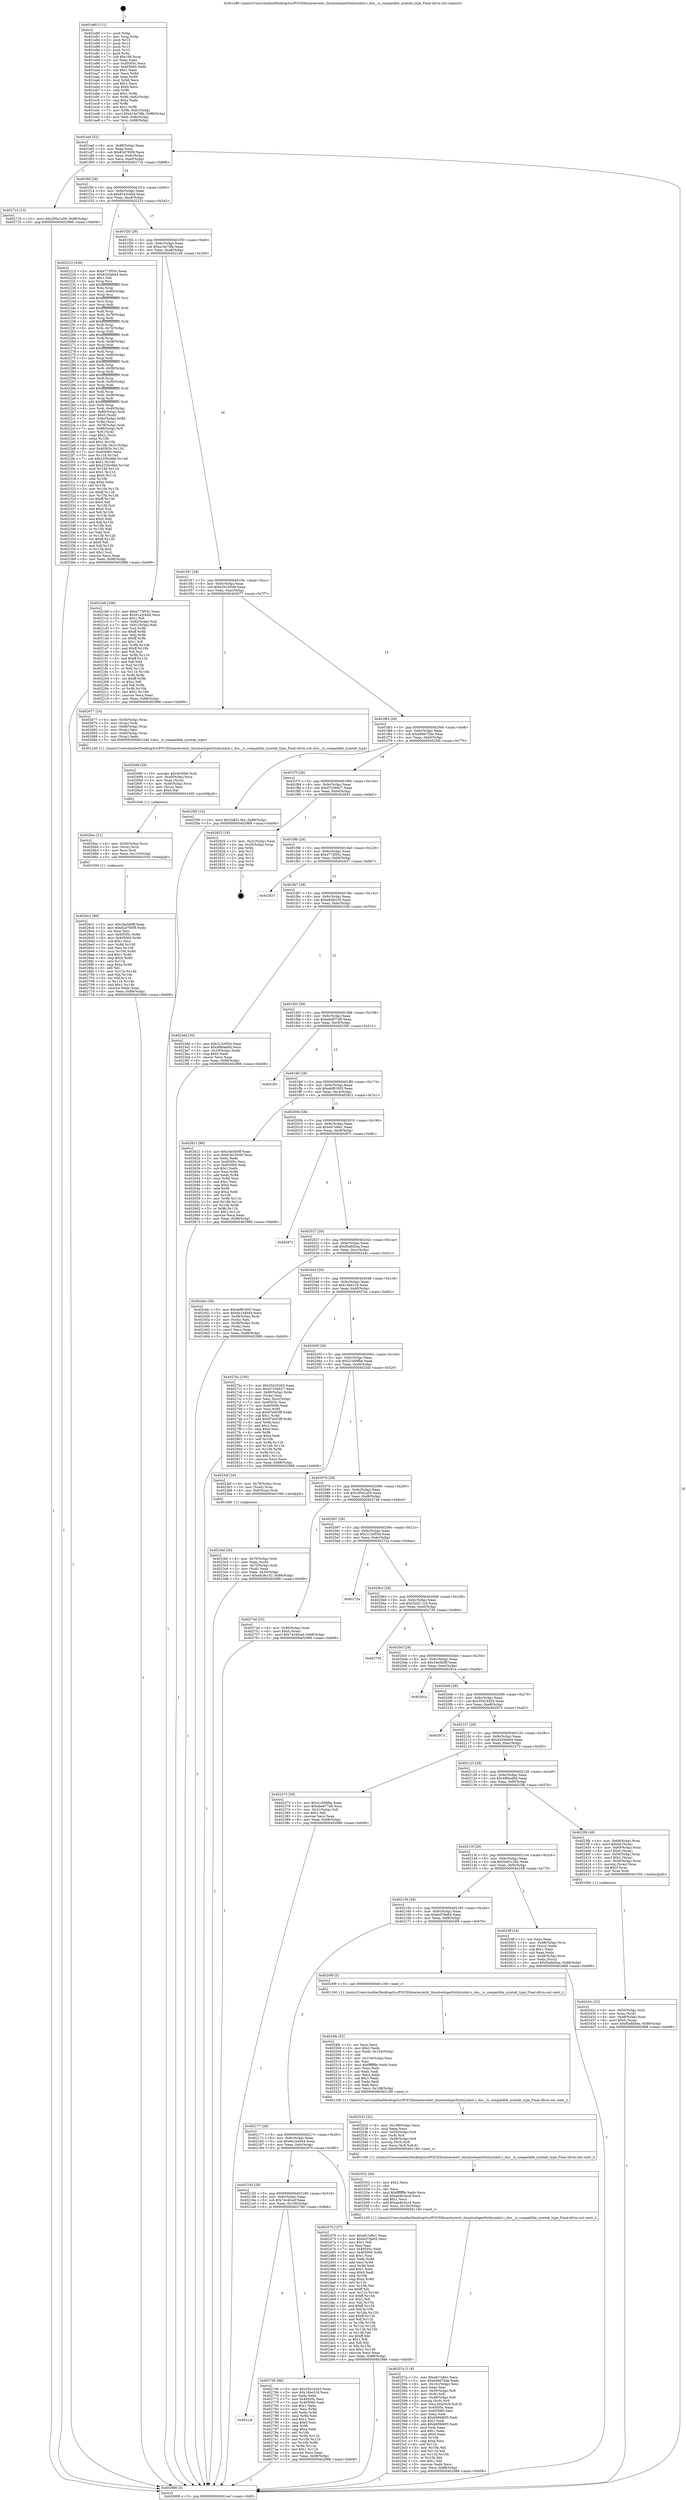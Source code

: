 digraph "0x401e80" {
  label = "0x401e80 (/mnt/c/Users/mathe/Desktop/tcc/POCII/binaries/extr_linuxtoolsperfutilsymbol.c_dso__is_compatible_symtab_type_Final-ollvm.out::main(0))"
  labelloc = "t"
  node[shape=record]

  Entry [label="",width=0.3,height=0.3,shape=circle,fillcolor=black,style=filled]
  "0x401eef" [label="{
     0x401eef [32]\l
     | [instrs]\l
     &nbsp;&nbsp;0x401eef \<+6\>: mov -0x88(%rbp),%eax\l
     &nbsp;&nbsp;0x401ef5 \<+2\>: mov %eax,%ecx\l
     &nbsp;&nbsp;0x401ef7 \<+6\>: sub $0x82d785f9,%ecx\l
     &nbsp;&nbsp;0x401efd \<+6\>: mov %eax,-0x9c(%rbp)\l
     &nbsp;&nbsp;0x401f03 \<+6\>: mov %ecx,-0xa0(%rbp)\l
     &nbsp;&nbsp;0x401f09 \<+6\>: je 000000000040271b \<main+0x89b\>\l
  }"]
  "0x40271b" [label="{
     0x40271b [15]\l
     | [instrs]\l
     &nbsp;&nbsp;0x40271b \<+10\>: movl $0x295a1a59,-0x88(%rbp)\l
     &nbsp;&nbsp;0x402725 \<+5\>: jmp 0000000000402988 \<main+0xb08\>\l
  }"]
  "0x401f0f" [label="{
     0x401f0f [28]\l
     | [instrs]\l
     &nbsp;&nbsp;0x401f0f \<+5\>: jmp 0000000000401f14 \<main+0x94\>\l
     &nbsp;&nbsp;0x401f14 \<+6\>: mov -0x9c(%rbp),%eax\l
     &nbsp;&nbsp;0x401f1a \<+5\>: sub $0x91a3cbbd,%eax\l
     &nbsp;&nbsp;0x401f1f \<+6\>: mov %eax,-0xa4(%rbp)\l
     &nbsp;&nbsp;0x401f25 \<+6\>: je 0000000000402223 \<main+0x3a3\>\l
  }"]
  Exit [label="",width=0.3,height=0.3,shape=circle,fillcolor=black,style=filled,peripheries=2]
  "0x402223" [label="{
     0x402223 [336]\l
     | [instrs]\l
     &nbsp;&nbsp;0x402223 \<+5\>: mov $0xe773f55c,%eax\l
     &nbsp;&nbsp;0x402228 \<+5\>: mov $0x4320eb64,%ecx\l
     &nbsp;&nbsp;0x40222d \<+2\>: mov $0x1,%dl\l
     &nbsp;&nbsp;0x40222f \<+3\>: mov %rsp,%rsi\l
     &nbsp;&nbsp;0x402232 \<+4\>: add $0xfffffffffffffff0,%rsi\l
     &nbsp;&nbsp;0x402236 \<+3\>: mov %rsi,%rsp\l
     &nbsp;&nbsp;0x402239 \<+4\>: mov %rsi,-0x80(%rbp)\l
     &nbsp;&nbsp;0x40223d \<+3\>: mov %rsp,%rsi\l
     &nbsp;&nbsp;0x402240 \<+4\>: add $0xfffffffffffffff0,%rsi\l
     &nbsp;&nbsp;0x402244 \<+3\>: mov %rsi,%rsp\l
     &nbsp;&nbsp;0x402247 \<+3\>: mov %rsp,%rdi\l
     &nbsp;&nbsp;0x40224a \<+4\>: add $0xfffffffffffffff0,%rdi\l
     &nbsp;&nbsp;0x40224e \<+3\>: mov %rdi,%rsp\l
     &nbsp;&nbsp;0x402251 \<+4\>: mov %rdi,-0x78(%rbp)\l
     &nbsp;&nbsp;0x402255 \<+3\>: mov %rsp,%rdi\l
     &nbsp;&nbsp;0x402258 \<+4\>: add $0xfffffffffffffff0,%rdi\l
     &nbsp;&nbsp;0x40225c \<+3\>: mov %rdi,%rsp\l
     &nbsp;&nbsp;0x40225f \<+4\>: mov %rdi,-0x70(%rbp)\l
     &nbsp;&nbsp;0x402263 \<+3\>: mov %rsp,%rdi\l
     &nbsp;&nbsp;0x402266 \<+4\>: add $0xfffffffffffffff0,%rdi\l
     &nbsp;&nbsp;0x40226a \<+3\>: mov %rdi,%rsp\l
     &nbsp;&nbsp;0x40226d \<+4\>: mov %rdi,-0x68(%rbp)\l
     &nbsp;&nbsp;0x402271 \<+3\>: mov %rsp,%rdi\l
     &nbsp;&nbsp;0x402274 \<+4\>: add $0xfffffffffffffff0,%rdi\l
     &nbsp;&nbsp;0x402278 \<+3\>: mov %rdi,%rsp\l
     &nbsp;&nbsp;0x40227b \<+4\>: mov %rdi,-0x60(%rbp)\l
     &nbsp;&nbsp;0x40227f \<+3\>: mov %rsp,%rdi\l
     &nbsp;&nbsp;0x402282 \<+4\>: add $0xfffffffffffffff0,%rdi\l
     &nbsp;&nbsp;0x402286 \<+3\>: mov %rdi,%rsp\l
     &nbsp;&nbsp;0x402289 \<+4\>: mov %rdi,-0x58(%rbp)\l
     &nbsp;&nbsp;0x40228d \<+3\>: mov %rsp,%rdi\l
     &nbsp;&nbsp;0x402290 \<+4\>: add $0xfffffffffffffff0,%rdi\l
     &nbsp;&nbsp;0x402294 \<+3\>: mov %rdi,%rsp\l
     &nbsp;&nbsp;0x402297 \<+4\>: mov %rdi,-0x50(%rbp)\l
     &nbsp;&nbsp;0x40229b \<+3\>: mov %rsp,%rdi\l
     &nbsp;&nbsp;0x40229e \<+4\>: add $0xfffffffffffffff0,%rdi\l
     &nbsp;&nbsp;0x4022a2 \<+3\>: mov %rdi,%rsp\l
     &nbsp;&nbsp;0x4022a5 \<+4\>: mov %rdi,-0x48(%rbp)\l
     &nbsp;&nbsp;0x4022a9 \<+3\>: mov %rsp,%rdi\l
     &nbsp;&nbsp;0x4022ac \<+4\>: add $0xfffffffffffffff0,%rdi\l
     &nbsp;&nbsp;0x4022b0 \<+3\>: mov %rdi,%rsp\l
     &nbsp;&nbsp;0x4022b3 \<+4\>: mov %rdi,-0x40(%rbp)\l
     &nbsp;&nbsp;0x4022b7 \<+4\>: mov -0x80(%rbp),%rdi\l
     &nbsp;&nbsp;0x4022bb \<+6\>: movl $0x0,(%rdi)\l
     &nbsp;&nbsp;0x4022c1 \<+7\>: mov -0x8c(%rbp),%r8d\l
     &nbsp;&nbsp;0x4022c8 \<+3\>: mov %r8d,(%rsi)\l
     &nbsp;&nbsp;0x4022cb \<+4\>: mov -0x78(%rbp),%rdi\l
     &nbsp;&nbsp;0x4022cf \<+7\>: mov -0x98(%rbp),%r9\l
     &nbsp;&nbsp;0x4022d6 \<+3\>: mov %r9,(%rdi)\l
     &nbsp;&nbsp;0x4022d9 \<+3\>: cmpl $0x2,(%rsi)\l
     &nbsp;&nbsp;0x4022dc \<+4\>: setne %r10b\l
     &nbsp;&nbsp;0x4022e0 \<+4\>: and $0x1,%r10b\l
     &nbsp;&nbsp;0x4022e4 \<+4\>: mov %r10b,-0x31(%rbp)\l
     &nbsp;&nbsp;0x4022e8 \<+8\>: mov 0x40505c,%r11d\l
     &nbsp;&nbsp;0x4022f0 \<+7\>: mov 0x405060,%ebx\l
     &nbsp;&nbsp;0x4022f7 \<+3\>: mov %r11d,%r14d\l
     &nbsp;&nbsp;0x4022fa \<+7\>: sub $0x2250c6b6,%r14d\l
     &nbsp;&nbsp;0x402301 \<+4\>: sub $0x1,%r14d\l
     &nbsp;&nbsp;0x402305 \<+7\>: add $0x2250c6b6,%r14d\l
     &nbsp;&nbsp;0x40230c \<+4\>: imul %r14d,%r11d\l
     &nbsp;&nbsp;0x402310 \<+4\>: and $0x1,%r11d\l
     &nbsp;&nbsp;0x402314 \<+4\>: cmp $0x0,%r11d\l
     &nbsp;&nbsp;0x402318 \<+4\>: sete %r10b\l
     &nbsp;&nbsp;0x40231c \<+3\>: cmp $0xa,%ebx\l
     &nbsp;&nbsp;0x40231f \<+4\>: setl %r15b\l
     &nbsp;&nbsp;0x402323 \<+3\>: mov %r10b,%r12b\l
     &nbsp;&nbsp;0x402326 \<+4\>: xor $0xff,%r12b\l
     &nbsp;&nbsp;0x40232a \<+3\>: mov %r15b,%r13b\l
     &nbsp;&nbsp;0x40232d \<+4\>: xor $0xff,%r13b\l
     &nbsp;&nbsp;0x402331 \<+3\>: xor $0x0,%dl\l
     &nbsp;&nbsp;0x402334 \<+3\>: mov %r12b,%sil\l
     &nbsp;&nbsp;0x402337 \<+4\>: and $0x0,%sil\l
     &nbsp;&nbsp;0x40233b \<+3\>: and %dl,%r10b\l
     &nbsp;&nbsp;0x40233e \<+3\>: mov %r13b,%dil\l
     &nbsp;&nbsp;0x402341 \<+4\>: and $0x0,%dil\l
     &nbsp;&nbsp;0x402345 \<+3\>: and %dl,%r15b\l
     &nbsp;&nbsp;0x402348 \<+3\>: or %r10b,%sil\l
     &nbsp;&nbsp;0x40234b \<+3\>: or %r15b,%dil\l
     &nbsp;&nbsp;0x40234e \<+3\>: xor %dil,%sil\l
     &nbsp;&nbsp;0x402351 \<+3\>: or %r13b,%r12b\l
     &nbsp;&nbsp;0x402354 \<+4\>: xor $0xff,%r12b\l
     &nbsp;&nbsp;0x402358 \<+3\>: or $0x0,%dl\l
     &nbsp;&nbsp;0x40235b \<+3\>: and %dl,%r12b\l
     &nbsp;&nbsp;0x40235e \<+3\>: or %r12b,%sil\l
     &nbsp;&nbsp;0x402361 \<+4\>: test $0x1,%sil\l
     &nbsp;&nbsp;0x402365 \<+3\>: cmovne %ecx,%eax\l
     &nbsp;&nbsp;0x402368 \<+6\>: mov %eax,-0x88(%rbp)\l
     &nbsp;&nbsp;0x40236e \<+5\>: jmp 0000000000402988 \<main+0xb08\>\l
  }"]
  "0x401f2b" [label="{
     0x401f2b [28]\l
     | [instrs]\l
     &nbsp;&nbsp;0x401f2b \<+5\>: jmp 0000000000401f30 \<main+0xb0\>\l
     &nbsp;&nbsp;0x401f30 \<+6\>: mov -0x9c(%rbp),%eax\l
     &nbsp;&nbsp;0x401f36 \<+5\>: sub $0xa14e7dfa,%eax\l
     &nbsp;&nbsp;0x401f3b \<+6\>: mov %eax,-0xa8(%rbp)\l
     &nbsp;&nbsp;0x401f41 \<+6\>: je 00000000004021b9 \<main+0x339\>\l
  }"]
  "0x4021af" [label="{
     0x4021af\l
  }", style=dashed]
  "0x4021b9" [label="{
     0x4021b9 [106]\l
     | [instrs]\l
     &nbsp;&nbsp;0x4021b9 \<+5\>: mov $0xe773f55c,%eax\l
     &nbsp;&nbsp;0x4021be \<+5\>: mov $0x91a3cbbd,%ecx\l
     &nbsp;&nbsp;0x4021c3 \<+2\>: mov $0x1,%dl\l
     &nbsp;&nbsp;0x4021c5 \<+7\>: mov -0x82(%rbp),%sil\l
     &nbsp;&nbsp;0x4021cc \<+7\>: mov -0x81(%rbp),%dil\l
     &nbsp;&nbsp;0x4021d3 \<+3\>: mov %sil,%r8b\l
     &nbsp;&nbsp;0x4021d6 \<+4\>: xor $0xff,%r8b\l
     &nbsp;&nbsp;0x4021da \<+3\>: mov %dil,%r9b\l
     &nbsp;&nbsp;0x4021dd \<+4\>: xor $0xff,%r9b\l
     &nbsp;&nbsp;0x4021e1 \<+3\>: xor $0x1,%dl\l
     &nbsp;&nbsp;0x4021e4 \<+3\>: mov %r8b,%r10b\l
     &nbsp;&nbsp;0x4021e7 \<+4\>: and $0xff,%r10b\l
     &nbsp;&nbsp;0x4021eb \<+3\>: and %dl,%sil\l
     &nbsp;&nbsp;0x4021ee \<+3\>: mov %r9b,%r11b\l
     &nbsp;&nbsp;0x4021f1 \<+4\>: and $0xff,%r11b\l
     &nbsp;&nbsp;0x4021f5 \<+3\>: and %dl,%dil\l
     &nbsp;&nbsp;0x4021f8 \<+3\>: or %sil,%r10b\l
     &nbsp;&nbsp;0x4021fb \<+3\>: or %dil,%r11b\l
     &nbsp;&nbsp;0x4021fe \<+3\>: xor %r11b,%r10b\l
     &nbsp;&nbsp;0x402201 \<+3\>: or %r9b,%r8b\l
     &nbsp;&nbsp;0x402204 \<+4\>: xor $0xff,%r8b\l
     &nbsp;&nbsp;0x402208 \<+3\>: or $0x1,%dl\l
     &nbsp;&nbsp;0x40220b \<+3\>: and %dl,%r8b\l
     &nbsp;&nbsp;0x40220e \<+3\>: or %r8b,%r10b\l
     &nbsp;&nbsp;0x402211 \<+4\>: test $0x1,%r10b\l
     &nbsp;&nbsp;0x402215 \<+3\>: cmovne %ecx,%eax\l
     &nbsp;&nbsp;0x402218 \<+6\>: mov %eax,-0x88(%rbp)\l
     &nbsp;&nbsp;0x40221e \<+5\>: jmp 0000000000402988 \<main+0xb08\>\l
  }"]
  "0x401f47" [label="{
     0x401f47 [28]\l
     | [instrs]\l
     &nbsp;&nbsp;0x401f47 \<+5\>: jmp 0000000000401f4c \<main+0xcc\>\l
     &nbsp;&nbsp;0x401f4c \<+6\>: mov -0x9c(%rbp),%eax\l
     &nbsp;&nbsp;0x401f52 \<+5\>: sub $0xb3416549,%eax\l
     &nbsp;&nbsp;0x401f57 \<+6\>: mov %eax,-0xac(%rbp)\l
     &nbsp;&nbsp;0x401f5d \<+6\>: je 0000000000402677 \<main+0x7f7\>\l
  }"]
  "0x402988" [label="{
     0x402988 [5]\l
     | [instrs]\l
     &nbsp;&nbsp;0x402988 \<+5\>: jmp 0000000000401eef \<main+0x6f\>\l
  }"]
  "0x401e80" [label="{
     0x401e80 [111]\l
     | [instrs]\l
     &nbsp;&nbsp;0x401e80 \<+1\>: push %rbp\l
     &nbsp;&nbsp;0x401e81 \<+3\>: mov %rsp,%rbp\l
     &nbsp;&nbsp;0x401e84 \<+2\>: push %r15\l
     &nbsp;&nbsp;0x401e86 \<+2\>: push %r14\l
     &nbsp;&nbsp;0x401e88 \<+2\>: push %r13\l
     &nbsp;&nbsp;0x401e8a \<+2\>: push %r12\l
     &nbsp;&nbsp;0x401e8c \<+1\>: push %rbx\l
     &nbsp;&nbsp;0x401e8d \<+7\>: sub $0x108,%rsp\l
     &nbsp;&nbsp;0x401e94 \<+2\>: xor %eax,%eax\l
     &nbsp;&nbsp;0x401e96 \<+7\>: mov 0x40505c,%ecx\l
     &nbsp;&nbsp;0x401e9d \<+7\>: mov 0x405060,%edx\l
     &nbsp;&nbsp;0x401ea4 \<+3\>: sub $0x1,%eax\l
     &nbsp;&nbsp;0x401ea7 \<+3\>: mov %ecx,%r8d\l
     &nbsp;&nbsp;0x401eaa \<+3\>: add %eax,%r8d\l
     &nbsp;&nbsp;0x401ead \<+4\>: imul %r8d,%ecx\l
     &nbsp;&nbsp;0x401eb1 \<+3\>: and $0x1,%ecx\l
     &nbsp;&nbsp;0x401eb4 \<+3\>: cmp $0x0,%ecx\l
     &nbsp;&nbsp;0x401eb7 \<+4\>: sete %r9b\l
     &nbsp;&nbsp;0x401ebb \<+4\>: and $0x1,%r9b\l
     &nbsp;&nbsp;0x401ebf \<+7\>: mov %r9b,-0x82(%rbp)\l
     &nbsp;&nbsp;0x401ec6 \<+3\>: cmp $0xa,%edx\l
     &nbsp;&nbsp;0x401ec9 \<+4\>: setl %r9b\l
     &nbsp;&nbsp;0x401ecd \<+4\>: and $0x1,%r9b\l
     &nbsp;&nbsp;0x401ed1 \<+7\>: mov %r9b,-0x81(%rbp)\l
     &nbsp;&nbsp;0x401ed8 \<+10\>: movl $0xa14e7dfa,-0x88(%rbp)\l
     &nbsp;&nbsp;0x401ee2 \<+6\>: mov %edi,-0x8c(%rbp)\l
     &nbsp;&nbsp;0x401ee8 \<+7\>: mov %rsi,-0x98(%rbp)\l
  }"]
  "0x402766" [label="{
     0x402766 [86]\l
     | [instrs]\l
     &nbsp;&nbsp;0x402766 \<+5\>: mov $0x35d162b3,%eax\l
     &nbsp;&nbsp;0x40276b \<+5\>: mov $0x14be316,%ecx\l
     &nbsp;&nbsp;0x402770 \<+2\>: xor %edx,%edx\l
     &nbsp;&nbsp;0x402772 \<+7\>: mov 0x40505c,%esi\l
     &nbsp;&nbsp;0x402779 \<+7\>: mov 0x405060,%edi\l
     &nbsp;&nbsp;0x402780 \<+3\>: sub $0x1,%edx\l
     &nbsp;&nbsp;0x402783 \<+3\>: mov %esi,%r8d\l
     &nbsp;&nbsp;0x402786 \<+3\>: add %edx,%r8d\l
     &nbsp;&nbsp;0x402789 \<+4\>: imul %r8d,%esi\l
     &nbsp;&nbsp;0x40278d \<+3\>: and $0x1,%esi\l
     &nbsp;&nbsp;0x402790 \<+3\>: cmp $0x0,%esi\l
     &nbsp;&nbsp;0x402793 \<+4\>: sete %r9b\l
     &nbsp;&nbsp;0x402797 \<+3\>: cmp $0xa,%edi\l
     &nbsp;&nbsp;0x40279a \<+4\>: setl %r10b\l
     &nbsp;&nbsp;0x40279e \<+3\>: mov %r9b,%r11b\l
     &nbsp;&nbsp;0x4027a1 \<+3\>: and %r10b,%r11b\l
     &nbsp;&nbsp;0x4027a4 \<+3\>: xor %r10b,%r9b\l
     &nbsp;&nbsp;0x4027a7 \<+3\>: or %r9b,%r11b\l
     &nbsp;&nbsp;0x4027aa \<+4\>: test $0x1,%r11b\l
     &nbsp;&nbsp;0x4027ae \<+3\>: cmovne %ecx,%eax\l
     &nbsp;&nbsp;0x4027b1 \<+6\>: mov %eax,-0x88(%rbp)\l
     &nbsp;&nbsp;0x4027b7 \<+5\>: jmp 0000000000402988 \<main+0xb08\>\l
  }"]
  "0x4026c1" [label="{
     0x4026c1 [90]\l
     | [instrs]\l
     &nbsp;&nbsp;0x4026c1 \<+5\>: mov $0x34e5b0ff,%eax\l
     &nbsp;&nbsp;0x4026c6 \<+5\>: mov $0x82d785f9,%edx\l
     &nbsp;&nbsp;0x4026cb \<+2\>: xor %esi,%esi\l
     &nbsp;&nbsp;0x4026cd \<+8\>: mov 0x40505c,%r8d\l
     &nbsp;&nbsp;0x4026d5 \<+8\>: mov 0x405060,%r9d\l
     &nbsp;&nbsp;0x4026dd \<+3\>: sub $0x1,%esi\l
     &nbsp;&nbsp;0x4026e0 \<+3\>: mov %r8d,%r10d\l
     &nbsp;&nbsp;0x4026e3 \<+3\>: add %esi,%r10d\l
     &nbsp;&nbsp;0x4026e6 \<+4\>: imul %r10d,%r8d\l
     &nbsp;&nbsp;0x4026ea \<+4\>: and $0x1,%r8d\l
     &nbsp;&nbsp;0x4026ee \<+4\>: cmp $0x0,%r8d\l
     &nbsp;&nbsp;0x4026f2 \<+4\>: sete %r11b\l
     &nbsp;&nbsp;0x4026f6 \<+4\>: cmp $0xa,%r9d\l
     &nbsp;&nbsp;0x4026fa \<+3\>: setl %bl\l
     &nbsp;&nbsp;0x4026fd \<+3\>: mov %r11b,%r14b\l
     &nbsp;&nbsp;0x402700 \<+3\>: and %bl,%r14b\l
     &nbsp;&nbsp;0x402703 \<+3\>: xor %bl,%r11b\l
     &nbsp;&nbsp;0x402706 \<+3\>: or %r11b,%r14b\l
     &nbsp;&nbsp;0x402709 \<+4\>: test $0x1,%r14b\l
     &nbsp;&nbsp;0x40270d \<+3\>: cmovne %edx,%eax\l
     &nbsp;&nbsp;0x402710 \<+6\>: mov %eax,-0x88(%rbp)\l
     &nbsp;&nbsp;0x402716 \<+5\>: jmp 0000000000402988 \<main+0xb08\>\l
  }"]
  "0x402677" [label="{
     0x402677 [24]\l
     | [instrs]\l
     &nbsp;&nbsp;0x402677 \<+4\>: mov -0x50(%rbp),%rax\l
     &nbsp;&nbsp;0x40267b \<+3\>: mov (%rax),%rdi\l
     &nbsp;&nbsp;0x40267e \<+4\>: mov -0x68(%rbp),%rax\l
     &nbsp;&nbsp;0x402682 \<+2\>: mov (%rax),%esi\l
     &nbsp;&nbsp;0x402684 \<+4\>: mov -0x60(%rbp),%rax\l
     &nbsp;&nbsp;0x402688 \<+2\>: mov (%rax),%edx\l
     &nbsp;&nbsp;0x40268a \<+5\>: call 0000000000401240 \<dso__is_compatible_symtab_type\>\l
     | [calls]\l
     &nbsp;&nbsp;0x401240 \{1\} (/mnt/c/Users/mathe/Desktop/tcc/POCII/binaries/extr_linuxtoolsperfutilsymbol.c_dso__is_compatible_symtab_type_Final-ollvm.out::dso__is_compatible_symtab_type)\l
  }"]
  "0x401f63" [label="{
     0x401f63 [28]\l
     | [instrs]\l
     &nbsp;&nbsp;0x401f63 \<+5\>: jmp 0000000000401f68 \<main+0xe8\>\l
     &nbsp;&nbsp;0x401f68 \<+6\>: mov -0x9c(%rbp),%eax\l
     &nbsp;&nbsp;0x401f6e \<+5\>: sub $0xb94675de,%eax\l
     &nbsp;&nbsp;0x401f73 \<+6\>: mov %eax,-0xb0(%rbp)\l
     &nbsp;&nbsp;0x401f79 \<+6\>: je 00000000004025f0 \<main+0x770\>\l
  }"]
  "0x4026ac" [label="{
     0x4026ac [21]\l
     | [instrs]\l
     &nbsp;&nbsp;0x4026ac \<+4\>: mov -0x50(%rbp),%rcx\l
     &nbsp;&nbsp;0x4026b0 \<+3\>: mov (%rcx),%rcx\l
     &nbsp;&nbsp;0x4026b3 \<+3\>: mov %rcx,%rdi\l
     &nbsp;&nbsp;0x4026b6 \<+6\>: mov %eax,-0x110(%rbp)\l
     &nbsp;&nbsp;0x4026bc \<+5\>: call 0000000000401030 \<free@plt\>\l
     | [calls]\l
     &nbsp;&nbsp;0x401030 \{1\} (unknown)\l
  }"]
  "0x4025f0" [label="{
     0x4025f0 [15]\l
     | [instrs]\l
     &nbsp;&nbsp;0x4025f0 \<+10\>: movl $0x5a831362,-0x88(%rbp)\l
     &nbsp;&nbsp;0x4025fa \<+5\>: jmp 0000000000402988 \<main+0xb08\>\l
  }"]
  "0x401f7f" [label="{
     0x401f7f [28]\l
     | [instrs]\l
     &nbsp;&nbsp;0x401f7f \<+5\>: jmp 0000000000401f84 \<main+0x104\>\l
     &nbsp;&nbsp;0x401f84 \<+6\>: mov -0x9c(%rbp),%eax\l
     &nbsp;&nbsp;0x401f8a \<+5\>: sub $0xd7256627,%eax\l
     &nbsp;&nbsp;0x401f8f \<+6\>: mov %eax,-0xb4(%rbp)\l
     &nbsp;&nbsp;0x401f95 \<+6\>: je 0000000000402825 \<main+0x9a5\>\l
  }"]
  "0x40268f" [label="{
     0x40268f [29]\l
     | [instrs]\l
     &nbsp;&nbsp;0x40268f \<+10\>: movabs $0x4030b6,%rdi\l
     &nbsp;&nbsp;0x402699 \<+4\>: mov -0x40(%rbp),%rcx\l
     &nbsp;&nbsp;0x40269d \<+2\>: mov %eax,(%rcx)\l
     &nbsp;&nbsp;0x40269f \<+4\>: mov -0x40(%rbp),%rcx\l
     &nbsp;&nbsp;0x4026a3 \<+2\>: mov (%rcx),%esi\l
     &nbsp;&nbsp;0x4026a5 \<+2\>: mov $0x0,%al\l
     &nbsp;&nbsp;0x4026a7 \<+5\>: call 0000000000401040 \<printf@plt\>\l
     | [calls]\l
     &nbsp;&nbsp;0x401040 \{1\} (unknown)\l
  }"]
  "0x402825" [label="{
     0x402825 [18]\l
     | [instrs]\l
     &nbsp;&nbsp;0x402825 \<+3\>: mov -0x2c(%rbp),%eax\l
     &nbsp;&nbsp;0x402828 \<+4\>: lea -0x28(%rbp),%rsp\l
     &nbsp;&nbsp;0x40282c \<+1\>: pop %rbx\l
     &nbsp;&nbsp;0x40282d \<+2\>: pop %r12\l
     &nbsp;&nbsp;0x40282f \<+2\>: pop %r13\l
     &nbsp;&nbsp;0x402831 \<+2\>: pop %r14\l
     &nbsp;&nbsp;0x402833 \<+2\>: pop %r15\l
     &nbsp;&nbsp;0x402835 \<+1\>: pop %rbp\l
     &nbsp;&nbsp;0x402836 \<+1\>: ret\l
  }"]
  "0x401f9b" [label="{
     0x401f9b [28]\l
     | [instrs]\l
     &nbsp;&nbsp;0x401f9b \<+5\>: jmp 0000000000401fa0 \<main+0x120\>\l
     &nbsp;&nbsp;0x401fa0 \<+6\>: mov -0x9c(%rbp),%eax\l
     &nbsp;&nbsp;0x401fa6 \<+5\>: sub $0xe773f55c,%eax\l
     &nbsp;&nbsp;0x401fab \<+6\>: mov %eax,-0xb8(%rbp)\l
     &nbsp;&nbsp;0x401fb1 \<+6\>: je 0000000000402837 \<main+0x9b7\>\l
  }"]
  "0x40257a" [label="{
     0x40257a [118]\l
     | [instrs]\l
     &nbsp;&nbsp;0x40257a \<+5\>: mov $0xefc7e8e1,%ecx\l
     &nbsp;&nbsp;0x40257f \<+5\>: mov $0xb94675de,%edx\l
     &nbsp;&nbsp;0x402584 \<+6\>: mov -0x10c(%rbp),%esi\l
     &nbsp;&nbsp;0x40258a \<+3\>: imul %eax,%esi\l
     &nbsp;&nbsp;0x40258d \<+4\>: mov -0x50(%rbp),%r8\l
     &nbsp;&nbsp;0x402591 \<+3\>: mov (%r8),%r8\l
     &nbsp;&nbsp;0x402594 \<+4\>: mov -0x48(%rbp),%r9\l
     &nbsp;&nbsp;0x402598 \<+3\>: movslq (%r9),%r9\l
     &nbsp;&nbsp;0x40259b \<+5\>: mov %esi,0x4(%r8,%r9,8)\l
     &nbsp;&nbsp;0x4025a0 \<+7\>: mov 0x40505c,%eax\l
     &nbsp;&nbsp;0x4025a7 \<+7\>: mov 0x405060,%esi\l
     &nbsp;&nbsp;0x4025ae \<+2\>: mov %eax,%edi\l
     &nbsp;&nbsp;0x4025b0 \<+6\>: sub $0xb899d0f3,%edi\l
     &nbsp;&nbsp;0x4025b6 \<+3\>: sub $0x1,%edi\l
     &nbsp;&nbsp;0x4025b9 \<+6\>: add $0xb899d0f3,%edi\l
     &nbsp;&nbsp;0x4025bf \<+3\>: imul %edi,%eax\l
     &nbsp;&nbsp;0x4025c2 \<+3\>: and $0x1,%eax\l
     &nbsp;&nbsp;0x4025c5 \<+3\>: cmp $0x0,%eax\l
     &nbsp;&nbsp;0x4025c8 \<+4\>: sete %r10b\l
     &nbsp;&nbsp;0x4025cc \<+3\>: cmp $0xa,%esi\l
     &nbsp;&nbsp;0x4025cf \<+4\>: setl %r11b\l
     &nbsp;&nbsp;0x4025d3 \<+3\>: mov %r10b,%bl\l
     &nbsp;&nbsp;0x4025d6 \<+3\>: and %r11b,%bl\l
     &nbsp;&nbsp;0x4025d9 \<+3\>: xor %r11b,%r10b\l
     &nbsp;&nbsp;0x4025dc \<+3\>: or %r10b,%bl\l
     &nbsp;&nbsp;0x4025df \<+3\>: test $0x1,%bl\l
     &nbsp;&nbsp;0x4025e2 \<+3\>: cmovne %edx,%ecx\l
     &nbsp;&nbsp;0x4025e5 \<+6\>: mov %ecx,-0x88(%rbp)\l
     &nbsp;&nbsp;0x4025eb \<+5\>: jmp 0000000000402988 \<main+0xb08\>\l
  }"]
  "0x402837" [label="{
     0x402837\l
  }", style=dashed]
  "0x401fb7" [label="{
     0x401fb7 [28]\l
     | [instrs]\l
     &nbsp;&nbsp;0x401fb7 \<+5\>: jmp 0000000000401fbc \<main+0x13c\>\l
     &nbsp;&nbsp;0x401fbc \<+6\>: mov -0x9c(%rbp),%eax\l
     &nbsp;&nbsp;0x401fc2 \<+5\>: sub $0xe82fe102,%eax\l
     &nbsp;&nbsp;0x401fc7 \<+6\>: mov %eax,-0xbc(%rbp)\l
     &nbsp;&nbsp;0x401fcd \<+6\>: je 00000000004023dd \<main+0x55d\>\l
  }"]
  "0x402552" [label="{
     0x402552 [40]\l
     | [instrs]\l
     &nbsp;&nbsp;0x402552 \<+5\>: mov $0x2,%ecx\l
     &nbsp;&nbsp;0x402557 \<+1\>: cltd\l
     &nbsp;&nbsp;0x402558 \<+2\>: idiv %ecx\l
     &nbsp;&nbsp;0x40255a \<+6\>: imul $0xfffffffe,%edx,%ecx\l
     &nbsp;&nbsp;0x402560 \<+6\>: sub $0xaa4b3a1d,%ecx\l
     &nbsp;&nbsp;0x402566 \<+3\>: add $0x1,%ecx\l
     &nbsp;&nbsp;0x402569 \<+6\>: add $0xaa4b3a1d,%ecx\l
     &nbsp;&nbsp;0x40256f \<+6\>: mov %ecx,-0x10c(%rbp)\l
     &nbsp;&nbsp;0x402575 \<+5\>: call 0000000000401160 \<next_i\>\l
     | [calls]\l
     &nbsp;&nbsp;0x401160 \{1\} (/mnt/c/Users/mathe/Desktop/tcc/POCII/binaries/extr_linuxtoolsperfutilsymbol.c_dso__is_compatible_symtab_type_Final-ollvm.out::next_i)\l
  }"]
  "0x4023dd" [label="{
     0x4023dd [30]\l
     | [instrs]\l
     &nbsp;&nbsp;0x4023dd \<+5\>: mov $0x313cf55d,%eax\l
     &nbsp;&nbsp;0x4023e2 \<+5\>: mov $0x4f80ad0d,%ecx\l
     &nbsp;&nbsp;0x4023e7 \<+3\>: mov -0x30(%rbp),%edx\l
     &nbsp;&nbsp;0x4023ea \<+3\>: cmp $0x0,%edx\l
     &nbsp;&nbsp;0x4023ed \<+3\>: cmove %ecx,%eax\l
     &nbsp;&nbsp;0x4023f0 \<+6\>: mov %eax,-0x88(%rbp)\l
     &nbsp;&nbsp;0x4023f6 \<+5\>: jmp 0000000000402988 \<main+0xb08\>\l
  }"]
  "0x401fd3" [label="{
     0x401fd3 [28]\l
     | [instrs]\l
     &nbsp;&nbsp;0x401fd3 \<+5\>: jmp 0000000000401fd8 \<main+0x158\>\l
     &nbsp;&nbsp;0x401fd8 \<+6\>: mov -0x9c(%rbp),%eax\l
     &nbsp;&nbsp;0x401fde \<+5\>: sub $0xebe87748,%eax\l
     &nbsp;&nbsp;0x401fe3 \<+6\>: mov %eax,-0xc0(%rbp)\l
     &nbsp;&nbsp;0x401fe9 \<+6\>: je 0000000000402391 \<main+0x511\>\l
  }"]
  "0x402532" [label="{
     0x402532 [32]\l
     | [instrs]\l
     &nbsp;&nbsp;0x402532 \<+6\>: mov -0x108(%rbp),%ecx\l
     &nbsp;&nbsp;0x402538 \<+3\>: imul %eax,%ecx\l
     &nbsp;&nbsp;0x40253b \<+4\>: mov -0x50(%rbp),%r8\l
     &nbsp;&nbsp;0x40253f \<+3\>: mov (%r8),%r8\l
     &nbsp;&nbsp;0x402542 \<+4\>: mov -0x48(%rbp),%r9\l
     &nbsp;&nbsp;0x402546 \<+3\>: movslq (%r9),%r9\l
     &nbsp;&nbsp;0x402549 \<+4\>: mov %ecx,(%r8,%r9,8)\l
     &nbsp;&nbsp;0x40254d \<+5\>: call 0000000000401160 \<next_i\>\l
     | [calls]\l
     &nbsp;&nbsp;0x401160 \{1\} (/mnt/c/Users/mathe/Desktop/tcc/POCII/binaries/extr_linuxtoolsperfutilsymbol.c_dso__is_compatible_symtab_type_Final-ollvm.out::next_i)\l
  }"]
  "0x402391" [label="{
     0x402391\l
  }", style=dashed]
  "0x401fef" [label="{
     0x401fef [28]\l
     | [instrs]\l
     &nbsp;&nbsp;0x401fef \<+5\>: jmp 0000000000401ff4 \<main+0x174\>\l
     &nbsp;&nbsp;0x401ff4 \<+6\>: mov -0x9c(%rbp),%eax\l
     &nbsp;&nbsp;0x401ffa \<+5\>: sub $0xebf81805,%eax\l
     &nbsp;&nbsp;0x401fff \<+6\>: mov %eax,-0xc4(%rbp)\l
     &nbsp;&nbsp;0x402005 \<+6\>: je 0000000000402621 \<main+0x7a1\>\l
  }"]
  "0x4024fe" [label="{
     0x4024fe [52]\l
     | [instrs]\l
     &nbsp;&nbsp;0x4024fe \<+2\>: xor %ecx,%ecx\l
     &nbsp;&nbsp;0x402500 \<+5\>: mov $0x2,%edx\l
     &nbsp;&nbsp;0x402505 \<+6\>: mov %edx,-0x104(%rbp)\l
     &nbsp;&nbsp;0x40250b \<+1\>: cltd\l
     &nbsp;&nbsp;0x40250c \<+6\>: mov -0x104(%rbp),%esi\l
     &nbsp;&nbsp;0x402512 \<+2\>: idiv %esi\l
     &nbsp;&nbsp;0x402514 \<+6\>: imul $0xfffffffe,%edx,%edx\l
     &nbsp;&nbsp;0x40251a \<+2\>: mov %ecx,%edi\l
     &nbsp;&nbsp;0x40251c \<+2\>: sub %edx,%edi\l
     &nbsp;&nbsp;0x40251e \<+2\>: mov %ecx,%edx\l
     &nbsp;&nbsp;0x402520 \<+3\>: sub $0x1,%edx\l
     &nbsp;&nbsp;0x402523 \<+2\>: add %edx,%edi\l
     &nbsp;&nbsp;0x402525 \<+2\>: sub %edi,%ecx\l
     &nbsp;&nbsp;0x402527 \<+6\>: mov %ecx,-0x108(%rbp)\l
     &nbsp;&nbsp;0x40252d \<+5\>: call 0000000000401160 \<next_i\>\l
     | [calls]\l
     &nbsp;&nbsp;0x401160 \{1\} (/mnt/c/Users/mathe/Desktop/tcc/POCII/binaries/extr_linuxtoolsperfutilsymbol.c_dso__is_compatible_symtab_type_Final-ollvm.out::next_i)\l
  }"]
  "0x402621" [label="{
     0x402621 [86]\l
     | [instrs]\l
     &nbsp;&nbsp;0x402621 \<+5\>: mov $0x34e5b0ff,%eax\l
     &nbsp;&nbsp;0x402626 \<+5\>: mov $0xb3416549,%ecx\l
     &nbsp;&nbsp;0x40262b \<+2\>: xor %edx,%edx\l
     &nbsp;&nbsp;0x40262d \<+7\>: mov 0x40505c,%esi\l
     &nbsp;&nbsp;0x402634 \<+7\>: mov 0x405060,%edi\l
     &nbsp;&nbsp;0x40263b \<+3\>: sub $0x1,%edx\l
     &nbsp;&nbsp;0x40263e \<+3\>: mov %esi,%r8d\l
     &nbsp;&nbsp;0x402641 \<+3\>: add %edx,%r8d\l
     &nbsp;&nbsp;0x402644 \<+4\>: imul %r8d,%esi\l
     &nbsp;&nbsp;0x402648 \<+3\>: and $0x1,%esi\l
     &nbsp;&nbsp;0x40264b \<+3\>: cmp $0x0,%esi\l
     &nbsp;&nbsp;0x40264e \<+4\>: sete %r9b\l
     &nbsp;&nbsp;0x402652 \<+3\>: cmp $0xa,%edi\l
     &nbsp;&nbsp;0x402655 \<+4\>: setl %r10b\l
     &nbsp;&nbsp;0x402659 \<+3\>: mov %r9b,%r11b\l
     &nbsp;&nbsp;0x40265c \<+3\>: and %r10b,%r11b\l
     &nbsp;&nbsp;0x40265f \<+3\>: xor %r10b,%r9b\l
     &nbsp;&nbsp;0x402662 \<+3\>: or %r9b,%r11b\l
     &nbsp;&nbsp;0x402665 \<+4\>: test $0x1,%r11b\l
     &nbsp;&nbsp;0x402669 \<+3\>: cmovne %ecx,%eax\l
     &nbsp;&nbsp;0x40266c \<+6\>: mov %eax,-0x88(%rbp)\l
     &nbsp;&nbsp;0x402672 \<+5\>: jmp 0000000000402988 \<main+0xb08\>\l
  }"]
  "0x40200b" [label="{
     0x40200b [28]\l
     | [instrs]\l
     &nbsp;&nbsp;0x40200b \<+5\>: jmp 0000000000402010 \<main+0x190\>\l
     &nbsp;&nbsp;0x402010 \<+6\>: mov -0x9c(%rbp),%eax\l
     &nbsp;&nbsp;0x402016 \<+5\>: sub $0xefc7e8e1,%eax\l
     &nbsp;&nbsp;0x40201b \<+6\>: mov %eax,-0xc8(%rbp)\l
     &nbsp;&nbsp;0x402021 \<+6\>: je 000000000040287c \<main+0x9fc\>\l
  }"]
  "0x402193" [label="{
     0x402193 [28]\l
     | [instrs]\l
     &nbsp;&nbsp;0x402193 \<+5\>: jmp 0000000000402198 \<main+0x318\>\l
     &nbsp;&nbsp;0x402198 \<+6\>: mov -0x9c(%rbp),%eax\l
     &nbsp;&nbsp;0x40219e \<+5\>: sub $0x74c40cef,%eax\l
     &nbsp;&nbsp;0x4021a3 \<+6\>: mov %eax,-0x100(%rbp)\l
     &nbsp;&nbsp;0x4021a9 \<+6\>: je 0000000000402766 \<main+0x8e6\>\l
  }"]
  "0x40287c" [label="{
     0x40287c\l
  }", style=dashed]
  "0x402027" [label="{
     0x402027 [28]\l
     | [instrs]\l
     &nbsp;&nbsp;0x402027 \<+5\>: jmp 000000000040202c \<main+0x1ac\>\l
     &nbsp;&nbsp;0x40202c \<+6\>: mov -0x9c(%rbp),%eax\l
     &nbsp;&nbsp;0x402032 \<+5\>: sub $0xf0a8d5ea,%eax\l
     &nbsp;&nbsp;0x402037 \<+6\>: mov %eax,-0xcc(%rbp)\l
     &nbsp;&nbsp;0x40203d \<+6\>: je 000000000040244c \<main+0x5cc\>\l
  }"]
  "0x402470" [label="{
     0x402470 [137]\l
     | [instrs]\l
     &nbsp;&nbsp;0x402470 \<+5\>: mov $0xefc7e8e1,%eax\l
     &nbsp;&nbsp;0x402475 \<+5\>: mov $0x6cf78e65,%ecx\l
     &nbsp;&nbsp;0x40247a \<+2\>: mov $0x1,%dl\l
     &nbsp;&nbsp;0x40247c \<+2\>: xor %esi,%esi\l
     &nbsp;&nbsp;0x40247e \<+7\>: mov 0x40505c,%edi\l
     &nbsp;&nbsp;0x402485 \<+8\>: mov 0x405060,%r8d\l
     &nbsp;&nbsp;0x40248d \<+3\>: sub $0x1,%esi\l
     &nbsp;&nbsp;0x402490 \<+3\>: mov %edi,%r9d\l
     &nbsp;&nbsp;0x402493 \<+3\>: add %esi,%r9d\l
     &nbsp;&nbsp;0x402496 \<+4\>: imul %r9d,%edi\l
     &nbsp;&nbsp;0x40249a \<+3\>: and $0x1,%edi\l
     &nbsp;&nbsp;0x40249d \<+3\>: cmp $0x0,%edi\l
     &nbsp;&nbsp;0x4024a0 \<+4\>: sete %r10b\l
     &nbsp;&nbsp;0x4024a4 \<+4\>: cmp $0xa,%r8d\l
     &nbsp;&nbsp;0x4024a8 \<+4\>: setl %r11b\l
     &nbsp;&nbsp;0x4024ac \<+3\>: mov %r10b,%bl\l
     &nbsp;&nbsp;0x4024af \<+3\>: xor $0xff,%bl\l
     &nbsp;&nbsp;0x4024b2 \<+3\>: mov %r11b,%r14b\l
     &nbsp;&nbsp;0x4024b5 \<+4\>: xor $0xff,%r14b\l
     &nbsp;&nbsp;0x4024b9 \<+3\>: xor $0x1,%dl\l
     &nbsp;&nbsp;0x4024bc \<+3\>: mov %bl,%r15b\l
     &nbsp;&nbsp;0x4024bf \<+4\>: and $0xff,%r15b\l
     &nbsp;&nbsp;0x4024c3 \<+3\>: and %dl,%r10b\l
     &nbsp;&nbsp;0x4024c6 \<+3\>: mov %r14b,%r12b\l
     &nbsp;&nbsp;0x4024c9 \<+4\>: and $0xff,%r12b\l
     &nbsp;&nbsp;0x4024cd \<+3\>: and %dl,%r11b\l
     &nbsp;&nbsp;0x4024d0 \<+3\>: or %r10b,%r15b\l
     &nbsp;&nbsp;0x4024d3 \<+3\>: or %r11b,%r12b\l
     &nbsp;&nbsp;0x4024d6 \<+3\>: xor %r12b,%r15b\l
     &nbsp;&nbsp;0x4024d9 \<+3\>: or %r14b,%bl\l
     &nbsp;&nbsp;0x4024dc \<+3\>: xor $0xff,%bl\l
     &nbsp;&nbsp;0x4024df \<+3\>: or $0x1,%dl\l
     &nbsp;&nbsp;0x4024e2 \<+2\>: and %dl,%bl\l
     &nbsp;&nbsp;0x4024e4 \<+3\>: or %bl,%r15b\l
     &nbsp;&nbsp;0x4024e7 \<+4\>: test $0x1,%r15b\l
     &nbsp;&nbsp;0x4024eb \<+3\>: cmovne %ecx,%eax\l
     &nbsp;&nbsp;0x4024ee \<+6\>: mov %eax,-0x88(%rbp)\l
     &nbsp;&nbsp;0x4024f4 \<+5\>: jmp 0000000000402988 \<main+0xb08\>\l
  }"]
  "0x40244c" [label="{
     0x40244c [36]\l
     | [instrs]\l
     &nbsp;&nbsp;0x40244c \<+5\>: mov $0xebf81805,%eax\l
     &nbsp;&nbsp;0x402451 \<+5\>: mov $0x6e1b4044,%ecx\l
     &nbsp;&nbsp;0x402456 \<+4\>: mov -0x48(%rbp),%rdx\l
     &nbsp;&nbsp;0x40245a \<+2\>: mov (%rdx),%esi\l
     &nbsp;&nbsp;0x40245c \<+4\>: mov -0x58(%rbp),%rdx\l
     &nbsp;&nbsp;0x402460 \<+2\>: cmp (%rdx),%esi\l
     &nbsp;&nbsp;0x402462 \<+3\>: cmovl %ecx,%eax\l
     &nbsp;&nbsp;0x402465 \<+6\>: mov %eax,-0x88(%rbp)\l
     &nbsp;&nbsp;0x40246b \<+5\>: jmp 0000000000402988 \<main+0xb08\>\l
  }"]
  "0x402043" [label="{
     0x402043 [28]\l
     | [instrs]\l
     &nbsp;&nbsp;0x402043 \<+5\>: jmp 0000000000402048 \<main+0x1c8\>\l
     &nbsp;&nbsp;0x402048 \<+6\>: mov -0x9c(%rbp),%eax\l
     &nbsp;&nbsp;0x40204e \<+5\>: sub $0x14be316,%eax\l
     &nbsp;&nbsp;0x402053 \<+6\>: mov %eax,-0xd0(%rbp)\l
     &nbsp;&nbsp;0x402059 \<+6\>: je 00000000004027bc \<main+0x93c\>\l
  }"]
  "0x402177" [label="{
     0x402177 [28]\l
     | [instrs]\l
     &nbsp;&nbsp;0x402177 \<+5\>: jmp 000000000040217c \<main+0x2fc\>\l
     &nbsp;&nbsp;0x40217c \<+6\>: mov -0x9c(%rbp),%eax\l
     &nbsp;&nbsp;0x402182 \<+5\>: sub $0x6e1b4044,%eax\l
     &nbsp;&nbsp;0x402187 \<+6\>: mov %eax,-0xfc(%rbp)\l
     &nbsp;&nbsp;0x40218d \<+6\>: je 0000000000402470 \<main+0x5f0\>\l
  }"]
  "0x4027bc" [label="{
     0x4027bc [105]\l
     | [instrs]\l
     &nbsp;&nbsp;0x4027bc \<+5\>: mov $0x35d162b3,%eax\l
     &nbsp;&nbsp;0x4027c1 \<+5\>: mov $0xd7256627,%ecx\l
     &nbsp;&nbsp;0x4027c6 \<+4\>: mov -0x80(%rbp),%rdx\l
     &nbsp;&nbsp;0x4027ca \<+2\>: mov (%rdx),%esi\l
     &nbsp;&nbsp;0x4027cc \<+3\>: mov %esi,-0x2c(%rbp)\l
     &nbsp;&nbsp;0x4027cf \<+7\>: mov 0x40505c,%esi\l
     &nbsp;&nbsp;0x4027d6 \<+7\>: mov 0x405060,%edi\l
     &nbsp;&nbsp;0x4027dd \<+3\>: mov %esi,%r8d\l
     &nbsp;&nbsp;0x4027e0 \<+7\>: sub $0x97e003ff,%r8d\l
     &nbsp;&nbsp;0x4027e7 \<+4\>: sub $0x1,%r8d\l
     &nbsp;&nbsp;0x4027eb \<+7\>: add $0x97e003ff,%r8d\l
     &nbsp;&nbsp;0x4027f2 \<+4\>: imul %r8d,%esi\l
     &nbsp;&nbsp;0x4027f6 \<+3\>: and $0x1,%esi\l
     &nbsp;&nbsp;0x4027f9 \<+3\>: cmp $0x0,%esi\l
     &nbsp;&nbsp;0x4027fc \<+4\>: sete %r9b\l
     &nbsp;&nbsp;0x402800 \<+3\>: cmp $0xa,%edi\l
     &nbsp;&nbsp;0x402803 \<+4\>: setl %r10b\l
     &nbsp;&nbsp;0x402807 \<+3\>: mov %r9b,%r11b\l
     &nbsp;&nbsp;0x40280a \<+3\>: and %r10b,%r11b\l
     &nbsp;&nbsp;0x40280d \<+3\>: xor %r10b,%r9b\l
     &nbsp;&nbsp;0x402810 \<+3\>: or %r9b,%r11b\l
     &nbsp;&nbsp;0x402813 \<+4\>: test $0x1,%r11b\l
     &nbsp;&nbsp;0x402817 \<+3\>: cmovne %ecx,%eax\l
     &nbsp;&nbsp;0x40281a \<+6\>: mov %eax,-0x88(%rbp)\l
     &nbsp;&nbsp;0x402820 \<+5\>: jmp 0000000000402988 \<main+0xb08\>\l
  }"]
  "0x40205f" [label="{
     0x40205f [28]\l
     | [instrs]\l
     &nbsp;&nbsp;0x40205f \<+5\>: jmp 0000000000402064 \<main+0x1e4\>\l
     &nbsp;&nbsp;0x402064 \<+6\>: mov -0x9c(%rbp),%eax\l
     &nbsp;&nbsp;0x40206a \<+5\>: sub $0x21406fbe,%eax\l
     &nbsp;&nbsp;0x40206f \<+6\>: mov %eax,-0xd4(%rbp)\l
     &nbsp;&nbsp;0x402075 \<+6\>: je 00000000004023af \<main+0x52f\>\l
  }"]
  "0x4024f9" [label="{
     0x4024f9 [5]\l
     | [instrs]\l
     &nbsp;&nbsp;0x4024f9 \<+5\>: call 0000000000401160 \<next_i\>\l
     | [calls]\l
     &nbsp;&nbsp;0x401160 \{1\} (/mnt/c/Users/mathe/Desktop/tcc/POCII/binaries/extr_linuxtoolsperfutilsymbol.c_dso__is_compatible_symtab_type_Final-ollvm.out::next_i)\l
  }"]
  "0x4023af" [label="{
     0x4023af [16]\l
     | [instrs]\l
     &nbsp;&nbsp;0x4023af \<+4\>: mov -0x78(%rbp),%rax\l
     &nbsp;&nbsp;0x4023b3 \<+3\>: mov (%rax),%rax\l
     &nbsp;&nbsp;0x4023b6 \<+4\>: mov 0x8(%rax),%rdi\l
     &nbsp;&nbsp;0x4023ba \<+5\>: call 0000000000401060 \<atoi@plt\>\l
     | [calls]\l
     &nbsp;&nbsp;0x401060 \{1\} (unknown)\l
  }"]
  "0x40207b" [label="{
     0x40207b [28]\l
     | [instrs]\l
     &nbsp;&nbsp;0x40207b \<+5\>: jmp 0000000000402080 \<main+0x200\>\l
     &nbsp;&nbsp;0x402080 \<+6\>: mov -0x9c(%rbp),%eax\l
     &nbsp;&nbsp;0x402086 \<+5\>: sub $0x295a1a59,%eax\l
     &nbsp;&nbsp;0x40208b \<+6\>: mov %eax,-0xd8(%rbp)\l
     &nbsp;&nbsp;0x402091 \<+6\>: je 000000000040274d \<main+0x8cd\>\l
  }"]
  "0x40215b" [label="{
     0x40215b [28]\l
     | [instrs]\l
     &nbsp;&nbsp;0x40215b \<+5\>: jmp 0000000000402160 \<main+0x2e0\>\l
     &nbsp;&nbsp;0x402160 \<+6\>: mov -0x9c(%rbp),%eax\l
     &nbsp;&nbsp;0x402166 \<+5\>: sub $0x6cf78e65,%eax\l
     &nbsp;&nbsp;0x40216b \<+6\>: mov %eax,-0xf8(%rbp)\l
     &nbsp;&nbsp;0x402171 \<+6\>: je 00000000004024f9 \<main+0x679\>\l
  }"]
  "0x40274d" [label="{
     0x40274d [25]\l
     | [instrs]\l
     &nbsp;&nbsp;0x40274d \<+4\>: mov -0x80(%rbp),%rax\l
     &nbsp;&nbsp;0x402751 \<+6\>: movl $0x0,(%rax)\l
     &nbsp;&nbsp;0x402757 \<+10\>: movl $0x74c40cef,-0x88(%rbp)\l
     &nbsp;&nbsp;0x402761 \<+5\>: jmp 0000000000402988 \<main+0xb08\>\l
  }"]
  "0x402097" [label="{
     0x402097 [28]\l
     | [instrs]\l
     &nbsp;&nbsp;0x402097 \<+5\>: jmp 000000000040209c \<main+0x21c\>\l
     &nbsp;&nbsp;0x40209c \<+6\>: mov -0x9c(%rbp),%eax\l
     &nbsp;&nbsp;0x4020a2 \<+5\>: sub $0x313cf55d,%eax\l
     &nbsp;&nbsp;0x4020a7 \<+6\>: mov %eax,-0xdc(%rbp)\l
     &nbsp;&nbsp;0x4020ad \<+6\>: je 000000000040272a \<main+0x8aa\>\l
  }"]
  "0x4025ff" [label="{
     0x4025ff [34]\l
     | [instrs]\l
     &nbsp;&nbsp;0x4025ff \<+2\>: xor %eax,%eax\l
     &nbsp;&nbsp;0x402601 \<+4\>: mov -0x48(%rbp),%rcx\l
     &nbsp;&nbsp;0x402605 \<+2\>: mov (%rcx),%edx\l
     &nbsp;&nbsp;0x402607 \<+3\>: sub $0x1,%eax\l
     &nbsp;&nbsp;0x40260a \<+2\>: sub %eax,%edx\l
     &nbsp;&nbsp;0x40260c \<+4\>: mov -0x48(%rbp),%rcx\l
     &nbsp;&nbsp;0x402610 \<+2\>: mov %edx,(%rcx)\l
     &nbsp;&nbsp;0x402612 \<+10\>: movl $0xf0a8d5ea,-0x88(%rbp)\l
     &nbsp;&nbsp;0x40261c \<+5\>: jmp 0000000000402988 \<main+0xb08\>\l
  }"]
  "0x40272a" [label="{
     0x40272a\l
  }", style=dashed]
  "0x4020b3" [label="{
     0x4020b3 [28]\l
     | [instrs]\l
     &nbsp;&nbsp;0x4020b3 \<+5\>: jmp 00000000004020b8 \<main+0x238\>\l
     &nbsp;&nbsp;0x4020b8 \<+6\>: mov -0x9c(%rbp),%eax\l
     &nbsp;&nbsp;0x4020be \<+5\>: sub $0x33d511c5,%eax\l
     &nbsp;&nbsp;0x4020c3 \<+6\>: mov %eax,-0xe0(%rbp)\l
     &nbsp;&nbsp;0x4020c9 \<+6\>: je 0000000000402739 \<main+0x8b9\>\l
  }"]
  "0x40242c" [label="{
     0x40242c [32]\l
     | [instrs]\l
     &nbsp;&nbsp;0x40242c \<+4\>: mov -0x50(%rbp),%rdi\l
     &nbsp;&nbsp;0x402430 \<+3\>: mov %rax,(%rdi)\l
     &nbsp;&nbsp;0x402433 \<+4\>: mov -0x48(%rbp),%rax\l
     &nbsp;&nbsp;0x402437 \<+6\>: movl $0x0,(%rax)\l
     &nbsp;&nbsp;0x40243d \<+10\>: movl $0xf0a8d5ea,-0x88(%rbp)\l
     &nbsp;&nbsp;0x402447 \<+5\>: jmp 0000000000402988 \<main+0xb08\>\l
  }"]
  "0x402739" [label="{
     0x402739\l
  }", style=dashed]
  "0x4020cf" [label="{
     0x4020cf [28]\l
     | [instrs]\l
     &nbsp;&nbsp;0x4020cf \<+5\>: jmp 00000000004020d4 \<main+0x254\>\l
     &nbsp;&nbsp;0x4020d4 \<+6\>: mov -0x9c(%rbp),%eax\l
     &nbsp;&nbsp;0x4020da \<+5\>: sub $0x34e5b0ff,%eax\l
     &nbsp;&nbsp;0x4020df \<+6\>: mov %eax,-0xe4(%rbp)\l
     &nbsp;&nbsp;0x4020e5 \<+6\>: je 000000000040291a \<main+0xa9a\>\l
  }"]
  "0x40213f" [label="{
     0x40213f [28]\l
     | [instrs]\l
     &nbsp;&nbsp;0x40213f \<+5\>: jmp 0000000000402144 \<main+0x2c4\>\l
     &nbsp;&nbsp;0x402144 \<+6\>: mov -0x9c(%rbp),%eax\l
     &nbsp;&nbsp;0x40214a \<+5\>: sub $0x5a831362,%eax\l
     &nbsp;&nbsp;0x40214f \<+6\>: mov %eax,-0xf4(%rbp)\l
     &nbsp;&nbsp;0x402155 \<+6\>: je 00000000004025ff \<main+0x77f\>\l
  }"]
  "0x40291a" [label="{
     0x40291a\l
  }", style=dashed]
  "0x4020eb" [label="{
     0x4020eb [28]\l
     | [instrs]\l
     &nbsp;&nbsp;0x4020eb \<+5\>: jmp 00000000004020f0 \<main+0x270\>\l
     &nbsp;&nbsp;0x4020f0 \<+6\>: mov -0x9c(%rbp),%eax\l
     &nbsp;&nbsp;0x4020f6 \<+5\>: sub $0x35d162b3,%eax\l
     &nbsp;&nbsp;0x4020fb \<+6\>: mov %eax,-0xe8(%rbp)\l
     &nbsp;&nbsp;0x402101 \<+6\>: je 0000000000402973 \<main+0xaf3\>\l
  }"]
  "0x4023fb" [label="{
     0x4023fb [49]\l
     | [instrs]\l
     &nbsp;&nbsp;0x4023fb \<+4\>: mov -0x68(%rbp),%rax\l
     &nbsp;&nbsp;0x4023ff \<+6\>: movl $0x64,(%rax)\l
     &nbsp;&nbsp;0x402405 \<+4\>: mov -0x60(%rbp),%rax\l
     &nbsp;&nbsp;0x402409 \<+6\>: movl $0x0,(%rax)\l
     &nbsp;&nbsp;0x40240f \<+4\>: mov -0x58(%rbp),%rax\l
     &nbsp;&nbsp;0x402413 \<+6\>: movl $0x1,(%rax)\l
     &nbsp;&nbsp;0x402419 \<+4\>: mov -0x58(%rbp),%rax\l
     &nbsp;&nbsp;0x40241d \<+3\>: movslq (%rax),%rax\l
     &nbsp;&nbsp;0x402420 \<+4\>: shl $0x3,%rax\l
     &nbsp;&nbsp;0x402424 \<+3\>: mov %rax,%rdi\l
     &nbsp;&nbsp;0x402427 \<+5\>: call 0000000000401050 \<malloc@plt\>\l
     | [calls]\l
     &nbsp;&nbsp;0x401050 \{1\} (unknown)\l
  }"]
  "0x402973" [label="{
     0x402973\l
  }", style=dashed]
  "0x402107" [label="{
     0x402107 [28]\l
     | [instrs]\l
     &nbsp;&nbsp;0x402107 \<+5\>: jmp 000000000040210c \<main+0x28c\>\l
     &nbsp;&nbsp;0x40210c \<+6\>: mov -0x9c(%rbp),%eax\l
     &nbsp;&nbsp;0x402112 \<+5\>: sub $0x4320eb64,%eax\l
     &nbsp;&nbsp;0x402117 \<+6\>: mov %eax,-0xec(%rbp)\l
     &nbsp;&nbsp;0x40211d \<+6\>: je 0000000000402373 \<main+0x4f3\>\l
  }"]
  "0x4023bf" [label="{
     0x4023bf [30]\l
     | [instrs]\l
     &nbsp;&nbsp;0x4023bf \<+4\>: mov -0x70(%rbp),%rdi\l
     &nbsp;&nbsp;0x4023c3 \<+2\>: mov %eax,(%rdi)\l
     &nbsp;&nbsp;0x4023c5 \<+4\>: mov -0x70(%rbp),%rdi\l
     &nbsp;&nbsp;0x4023c9 \<+2\>: mov (%rdi),%eax\l
     &nbsp;&nbsp;0x4023cb \<+3\>: mov %eax,-0x30(%rbp)\l
     &nbsp;&nbsp;0x4023ce \<+10\>: movl $0xe82fe102,-0x88(%rbp)\l
     &nbsp;&nbsp;0x4023d8 \<+5\>: jmp 0000000000402988 \<main+0xb08\>\l
  }"]
  "0x402373" [label="{
     0x402373 [30]\l
     | [instrs]\l
     &nbsp;&nbsp;0x402373 \<+5\>: mov $0x21406fbe,%eax\l
     &nbsp;&nbsp;0x402378 \<+5\>: mov $0xebe87748,%ecx\l
     &nbsp;&nbsp;0x40237d \<+3\>: mov -0x31(%rbp),%dl\l
     &nbsp;&nbsp;0x402380 \<+3\>: test $0x1,%dl\l
     &nbsp;&nbsp;0x402383 \<+3\>: cmovne %ecx,%eax\l
     &nbsp;&nbsp;0x402386 \<+6\>: mov %eax,-0x88(%rbp)\l
     &nbsp;&nbsp;0x40238c \<+5\>: jmp 0000000000402988 \<main+0xb08\>\l
  }"]
  "0x402123" [label="{
     0x402123 [28]\l
     | [instrs]\l
     &nbsp;&nbsp;0x402123 \<+5\>: jmp 0000000000402128 \<main+0x2a8\>\l
     &nbsp;&nbsp;0x402128 \<+6\>: mov -0x9c(%rbp),%eax\l
     &nbsp;&nbsp;0x40212e \<+5\>: sub $0x4f80ad0d,%eax\l
     &nbsp;&nbsp;0x402133 \<+6\>: mov %eax,-0xf0(%rbp)\l
     &nbsp;&nbsp;0x402139 \<+6\>: je 00000000004023fb \<main+0x57b\>\l
  }"]
  Entry -> "0x401e80" [label=" 1"]
  "0x401eef" -> "0x40271b" [label=" 1"]
  "0x401eef" -> "0x401f0f" [label=" 18"]
  "0x402825" -> Exit [label=" 1"]
  "0x401f0f" -> "0x402223" [label=" 1"]
  "0x401f0f" -> "0x401f2b" [label=" 17"]
  "0x4027bc" -> "0x402988" [label=" 1"]
  "0x401f2b" -> "0x4021b9" [label=" 1"]
  "0x401f2b" -> "0x401f47" [label=" 16"]
  "0x4021b9" -> "0x402988" [label=" 1"]
  "0x401e80" -> "0x401eef" [label=" 1"]
  "0x402988" -> "0x401eef" [label=" 18"]
  "0x402766" -> "0x402988" [label=" 1"]
  "0x402223" -> "0x402988" [label=" 1"]
  "0x402193" -> "0x4021af" [label=" 0"]
  "0x401f47" -> "0x402677" [label=" 1"]
  "0x401f47" -> "0x401f63" [label=" 15"]
  "0x402193" -> "0x402766" [label=" 1"]
  "0x401f63" -> "0x4025f0" [label=" 1"]
  "0x401f63" -> "0x401f7f" [label=" 14"]
  "0x40274d" -> "0x402988" [label=" 1"]
  "0x401f7f" -> "0x402825" [label=" 1"]
  "0x401f7f" -> "0x401f9b" [label=" 13"]
  "0x40271b" -> "0x402988" [label=" 1"]
  "0x401f9b" -> "0x402837" [label=" 0"]
  "0x401f9b" -> "0x401fb7" [label=" 13"]
  "0x4026c1" -> "0x402988" [label=" 1"]
  "0x401fb7" -> "0x4023dd" [label=" 1"]
  "0x401fb7" -> "0x401fd3" [label=" 12"]
  "0x4026ac" -> "0x4026c1" [label=" 1"]
  "0x401fd3" -> "0x402391" [label=" 0"]
  "0x401fd3" -> "0x401fef" [label=" 12"]
  "0x40268f" -> "0x4026ac" [label=" 1"]
  "0x401fef" -> "0x402621" [label=" 1"]
  "0x401fef" -> "0x40200b" [label=" 11"]
  "0x402677" -> "0x40268f" [label=" 1"]
  "0x40200b" -> "0x40287c" [label=" 0"]
  "0x40200b" -> "0x402027" [label=" 11"]
  "0x402621" -> "0x402988" [label=" 1"]
  "0x402027" -> "0x40244c" [label=" 2"]
  "0x402027" -> "0x402043" [label=" 9"]
  "0x4025ff" -> "0x402988" [label=" 1"]
  "0x402043" -> "0x4027bc" [label=" 1"]
  "0x402043" -> "0x40205f" [label=" 8"]
  "0x40257a" -> "0x402988" [label=" 1"]
  "0x40205f" -> "0x4023af" [label=" 1"]
  "0x40205f" -> "0x40207b" [label=" 7"]
  "0x402552" -> "0x40257a" [label=" 1"]
  "0x40207b" -> "0x40274d" [label=" 1"]
  "0x40207b" -> "0x402097" [label=" 6"]
  "0x4024fe" -> "0x402532" [label=" 1"]
  "0x402097" -> "0x40272a" [label=" 0"]
  "0x402097" -> "0x4020b3" [label=" 6"]
  "0x4024f9" -> "0x4024fe" [label=" 1"]
  "0x4020b3" -> "0x402739" [label=" 0"]
  "0x4020b3" -> "0x4020cf" [label=" 6"]
  "0x402177" -> "0x402193" [label=" 1"]
  "0x4020cf" -> "0x40291a" [label=" 0"]
  "0x4020cf" -> "0x4020eb" [label=" 6"]
  "0x402177" -> "0x402470" [label=" 1"]
  "0x4020eb" -> "0x402973" [label=" 0"]
  "0x4020eb" -> "0x402107" [label=" 6"]
  "0x4025f0" -> "0x402988" [label=" 1"]
  "0x402107" -> "0x402373" [label=" 1"]
  "0x402107" -> "0x402123" [label=" 5"]
  "0x402373" -> "0x402988" [label=" 1"]
  "0x4023af" -> "0x4023bf" [label=" 1"]
  "0x4023bf" -> "0x402988" [label=" 1"]
  "0x4023dd" -> "0x402988" [label=" 1"]
  "0x40215b" -> "0x402177" [label=" 2"]
  "0x402123" -> "0x4023fb" [label=" 1"]
  "0x402123" -> "0x40213f" [label=" 4"]
  "0x4023fb" -> "0x40242c" [label=" 1"]
  "0x40242c" -> "0x402988" [label=" 1"]
  "0x40244c" -> "0x402988" [label=" 2"]
  "0x402470" -> "0x402988" [label=" 1"]
  "0x40213f" -> "0x4025ff" [label=" 1"]
  "0x40213f" -> "0x40215b" [label=" 3"]
  "0x402532" -> "0x402552" [label=" 1"]
  "0x40215b" -> "0x4024f9" [label=" 1"]
}
